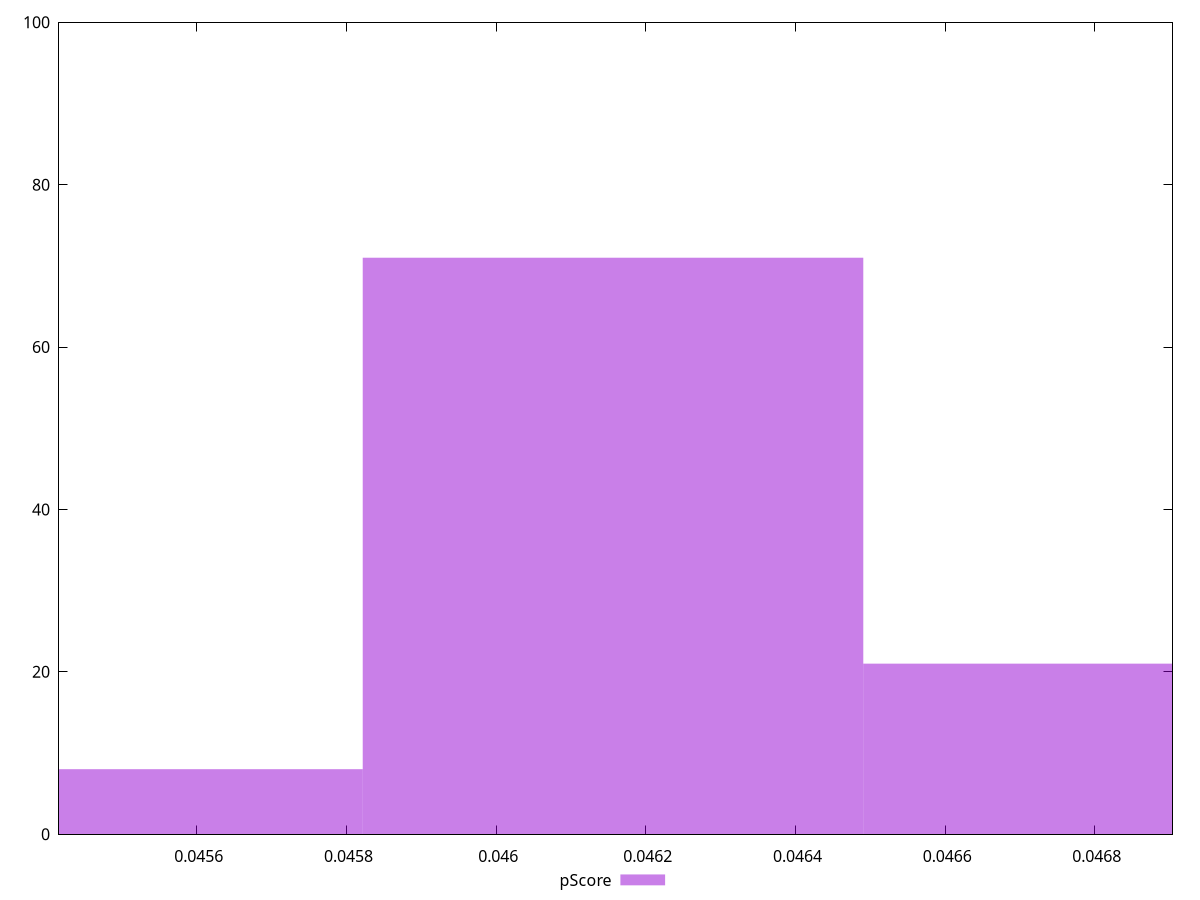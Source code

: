 reset

$pScore <<EOF
0.046156129768196656 71
0.04682505918512704 21
0.04548720035126627 8
EOF

set key outside below
set boxwidth 0.0006689294169303863
set xrange [0.04541578795487705:0.04690381119646869]
set yrange [0:100]
set trange [0:100]
set style fill transparent solid 0.5 noborder
set terminal svg size 640, 490 enhanced background rgb 'white'
set output "reports/report_00031_2021-02-24T23-18-18.084Z/uses-long-cache-ttl/samples/astro/pScore/histogram.svg"

plot $pScore title "pScore" with boxes

reset
